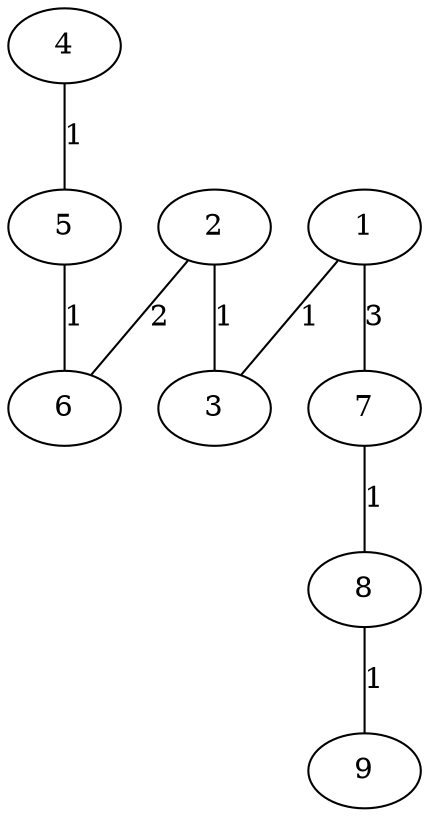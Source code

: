 graph {
"5" -- "6" [label="1"]
"2" -- "3" [label="1"]
"1" -- "3" [label="1"]
"4" -- "5" [label="1"]
"8" -- "9" [label="1"]
"7" -- "8" [label="1"]
"2" -- "6" [label="2"]
"1" -- "7" [label="3"]
}